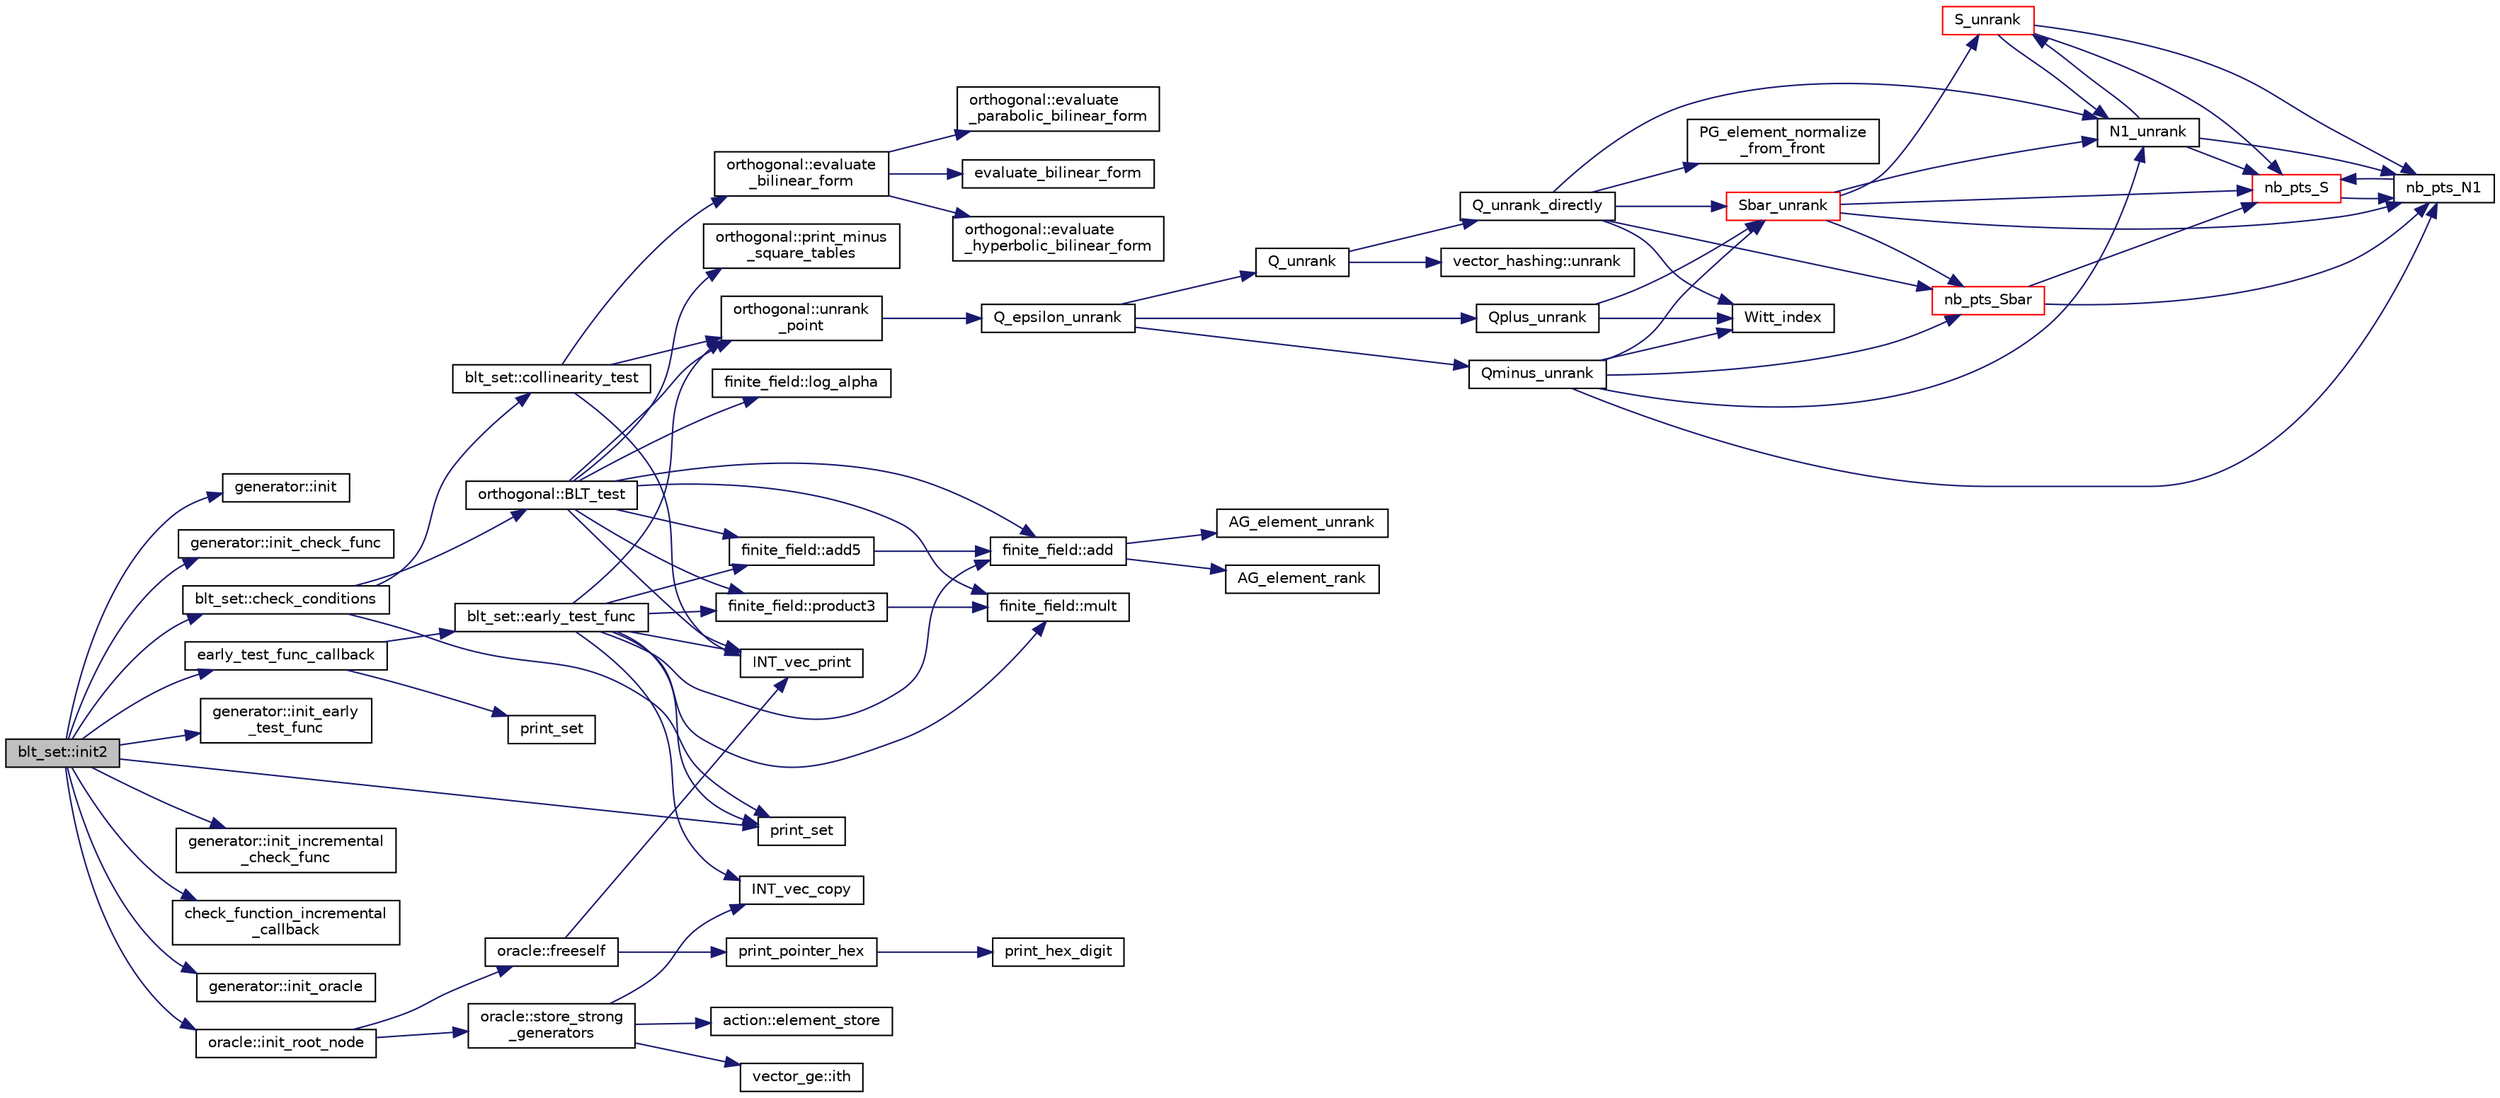 digraph "blt_set::init2"
{
  edge [fontname="Helvetica",fontsize="10",labelfontname="Helvetica",labelfontsize="10"];
  node [fontname="Helvetica",fontsize="10",shape=record];
  rankdir="LR";
  Node1264 [label="blt_set::init2",height=0.2,width=0.4,color="black", fillcolor="grey75", style="filled", fontcolor="black"];
  Node1264 -> Node1265 [color="midnightblue",fontsize="10",style="solid",fontname="Helvetica"];
  Node1265 [label="generator::init",height=0.2,width=0.4,color="black", fillcolor="white", style="filled",URL="$d7/d73/classgenerator.html#aeca1559b4172cae921620768bd62df47"];
  Node1264 -> Node1266 [color="midnightblue",fontsize="10",style="solid",fontname="Helvetica"];
  Node1266 [label="generator::init_check_func",height=0.2,width=0.4,color="black", fillcolor="white", style="filled",URL="$d7/d73/classgenerator.html#aed44ec3121281f847612a646968f0894"];
  Node1264 -> Node1267 [color="midnightblue",fontsize="10",style="solid",fontname="Helvetica"];
  Node1267 [label="blt_set::check_conditions",height=0.2,width=0.4,color="black", fillcolor="white", style="filled",URL="$d1/d3d/classblt__set.html#ad51895e1ed3f1541ed735bc06befd9c1"];
  Node1267 -> Node1268 [color="midnightblue",fontsize="10",style="solid",fontname="Helvetica"];
  Node1268 [label="print_set",height=0.2,width=0.4,color="black", fillcolor="white", style="filled",URL="$d0/dd1/blt_8h.html#a8c1a5fc71aea7ff31d181f0103196a24"];
  Node1267 -> Node1269 [color="midnightblue",fontsize="10",style="solid",fontname="Helvetica"];
  Node1269 [label="blt_set::collinearity_test",height=0.2,width=0.4,color="black", fillcolor="white", style="filled",URL="$d1/d3d/classblt__set.html#a6031271267004d6f16cb6b59f9c31ec2"];
  Node1269 -> Node1270 [color="midnightblue",fontsize="10",style="solid",fontname="Helvetica"];
  Node1270 [label="orthogonal::unrank\l_point",height=0.2,width=0.4,color="black", fillcolor="white", style="filled",URL="$d7/daa/classorthogonal.html#ab655117100f7c66c19817b84ac5ac0a0"];
  Node1270 -> Node1271 [color="midnightblue",fontsize="10",style="solid",fontname="Helvetica"];
  Node1271 [label="Q_epsilon_unrank",height=0.2,width=0.4,color="black", fillcolor="white", style="filled",URL="$d4/d67/geometry_8h.html#af162c4d30d4a6528299e37551c353e7b"];
  Node1271 -> Node1272 [color="midnightblue",fontsize="10",style="solid",fontname="Helvetica"];
  Node1272 [label="Q_unrank",height=0.2,width=0.4,color="black", fillcolor="white", style="filled",URL="$db/da0/lib_2foundations_2geometry_2orthogonal__points_8_c.html#a6d02923d5b54ef796934e753e6f5b65b"];
  Node1272 -> Node1273 [color="midnightblue",fontsize="10",style="solid",fontname="Helvetica"];
  Node1273 [label="vector_hashing::unrank",height=0.2,width=0.4,color="black", fillcolor="white", style="filled",URL="$d8/daa/classvector__hashing.html#abbebd3a96a6d27a34b9b49af99e2ed3d"];
  Node1272 -> Node1274 [color="midnightblue",fontsize="10",style="solid",fontname="Helvetica"];
  Node1274 [label="Q_unrank_directly",height=0.2,width=0.4,color="black", fillcolor="white", style="filled",URL="$db/da0/lib_2foundations_2geometry_2orthogonal__points_8_c.html#a105e7e72249e78fcf0785c69099d90ce"];
  Node1274 -> Node1275 [color="midnightblue",fontsize="10",style="solid",fontname="Helvetica"];
  Node1275 [label="Witt_index",height=0.2,width=0.4,color="black", fillcolor="white", style="filled",URL="$db/da0/lib_2foundations_2geometry_2orthogonal__points_8_c.html#ab3483ecb9859a6758f82b5327da50534"];
  Node1274 -> Node1276 [color="midnightblue",fontsize="10",style="solid",fontname="Helvetica"];
  Node1276 [label="nb_pts_Sbar",height=0.2,width=0.4,color="red", fillcolor="white", style="filled",URL="$db/da0/lib_2foundations_2geometry_2orthogonal__points_8_c.html#a986dda26505c9934c771578b084f67cc"];
  Node1276 -> Node1277 [color="midnightblue",fontsize="10",style="solid",fontname="Helvetica"];
  Node1277 [label="nb_pts_S",height=0.2,width=0.4,color="red", fillcolor="white", style="filled",URL="$db/da0/lib_2foundations_2geometry_2orthogonal__points_8_c.html#a9bc3dec6e722644d182738102c3e04f3"];
  Node1277 -> Node1279 [color="midnightblue",fontsize="10",style="solid",fontname="Helvetica"];
  Node1279 [label="nb_pts_N1",height=0.2,width=0.4,color="black", fillcolor="white", style="filled",URL="$db/da0/lib_2foundations_2geometry_2orthogonal__points_8_c.html#ae0f2e1c76523db67b4ec9629ccc35bc6"];
  Node1279 -> Node1277 [color="midnightblue",fontsize="10",style="solid",fontname="Helvetica"];
  Node1276 -> Node1279 [color="midnightblue",fontsize="10",style="solid",fontname="Helvetica"];
  Node1274 -> Node1281 [color="midnightblue",fontsize="10",style="solid",fontname="Helvetica"];
  Node1281 [label="Sbar_unrank",height=0.2,width=0.4,color="red", fillcolor="white", style="filled",URL="$db/da0/lib_2foundations_2geometry_2orthogonal__points_8_c.html#a65d9b9ccfff12dd92f4f4e8360701c98"];
  Node1281 -> Node1276 [color="midnightblue",fontsize="10",style="solid",fontname="Helvetica"];
  Node1281 -> Node1277 [color="midnightblue",fontsize="10",style="solid",fontname="Helvetica"];
  Node1281 -> Node1282 [color="midnightblue",fontsize="10",style="solid",fontname="Helvetica"];
  Node1282 [label="S_unrank",height=0.2,width=0.4,color="red", fillcolor="white", style="filled",URL="$db/da0/lib_2foundations_2geometry_2orthogonal__points_8_c.html#a18964a35af25f1b4a85f4eaeb1543d92"];
  Node1282 -> Node1277 [color="midnightblue",fontsize="10",style="solid",fontname="Helvetica"];
  Node1282 -> Node1279 [color="midnightblue",fontsize="10",style="solid",fontname="Helvetica"];
  Node1282 -> Node1284 [color="midnightblue",fontsize="10",style="solid",fontname="Helvetica"];
  Node1284 [label="N1_unrank",height=0.2,width=0.4,color="black", fillcolor="white", style="filled",URL="$db/da0/lib_2foundations_2geometry_2orthogonal__points_8_c.html#aa9427e27f7f207c1baff3a34cc5d78cf"];
  Node1284 -> Node1277 [color="midnightblue",fontsize="10",style="solid",fontname="Helvetica"];
  Node1284 -> Node1279 [color="midnightblue",fontsize="10",style="solid",fontname="Helvetica"];
  Node1284 -> Node1282 [color="midnightblue",fontsize="10",style="solid",fontname="Helvetica"];
  Node1281 -> Node1279 [color="midnightblue",fontsize="10",style="solid",fontname="Helvetica"];
  Node1281 -> Node1284 [color="midnightblue",fontsize="10",style="solid",fontname="Helvetica"];
  Node1274 -> Node1289 [color="midnightblue",fontsize="10",style="solid",fontname="Helvetica"];
  Node1289 [label="PG_element_normalize\l_from_front",height=0.2,width=0.4,color="black", fillcolor="white", style="filled",URL="$d4/d67/geometry_8h.html#af675caf5f9975573455c8d93cb56bf95"];
  Node1274 -> Node1284 [color="midnightblue",fontsize="10",style="solid",fontname="Helvetica"];
  Node1271 -> Node1290 [color="midnightblue",fontsize="10",style="solid",fontname="Helvetica"];
  Node1290 [label="Qplus_unrank",height=0.2,width=0.4,color="black", fillcolor="white", style="filled",URL="$db/da0/lib_2foundations_2geometry_2orthogonal__points_8_c.html#ad50512edd586919700e033744b4a03c8"];
  Node1290 -> Node1275 [color="midnightblue",fontsize="10",style="solid",fontname="Helvetica"];
  Node1290 -> Node1281 [color="midnightblue",fontsize="10",style="solid",fontname="Helvetica"];
  Node1271 -> Node1291 [color="midnightblue",fontsize="10",style="solid",fontname="Helvetica"];
  Node1291 [label="Qminus_unrank",height=0.2,width=0.4,color="black", fillcolor="white", style="filled",URL="$db/da0/lib_2foundations_2geometry_2orthogonal__points_8_c.html#ac2dd18f435ab479095b836a483c12c7d"];
  Node1291 -> Node1275 [color="midnightblue",fontsize="10",style="solid",fontname="Helvetica"];
  Node1291 -> Node1276 [color="midnightblue",fontsize="10",style="solid",fontname="Helvetica"];
  Node1291 -> Node1281 [color="midnightblue",fontsize="10",style="solid",fontname="Helvetica"];
  Node1291 -> Node1279 [color="midnightblue",fontsize="10",style="solid",fontname="Helvetica"];
  Node1291 -> Node1284 [color="midnightblue",fontsize="10",style="solid",fontname="Helvetica"];
  Node1269 -> Node1292 [color="midnightblue",fontsize="10",style="solid",fontname="Helvetica"];
  Node1292 [label="INT_vec_print",height=0.2,width=0.4,color="black", fillcolor="white", style="filled",URL="$df/dbf/sajeeb_8_c.html#a79a5901af0b47dd0d694109543c027fe"];
  Node1269 -> Node1293 [color="midnightblue",fontsize="10",style="solid",fontname="Helvetica"];
  Node1293 [label="orthogonal::evaluate\l_bilinear_form",height=0.2,width=0.4,color="black", fillcolor="white", style="filled",URL="$d7/daa/classorthogonal.html#a1cb22ce04ab60e22852f610ec3fe5c98"];
  Node1293 -> Node1294 [color="midnightblue",fontsize="10",style="solid",fontname="Helvetica"];
  Node1294 [label="orthogonal::evaluate\l_hyperbolic_bilinear_form",height=0.2,width=0.4,color="black", fillcolor="white", style="filled",URL="$d7/daa/classorthogonal.html#a839dc01b1c59a23b054ccf70c00cc9c9"];
  Node1293 -> Node1295 [color="midnightblue",fontsize="10",style="solid",fontname="Helvetica"];
  Node1295 [label="orthogonal::evaluate\l_parabolic_bilinear_form",height=0.2,width=0.4,color="black", fillcolor="white", style="filled",URL="$d7/daa/classorthogonal.html#a8ee79da4c853cd384a0028cbebbbe0ee"];
  Node1293 -> Node1296 [color="midnightblue",fontsize="10",style="solid",fontname="Helvetica"];
  Node1296 [label="evaluate_bilinear_form",height=0.2,width=0.4,color="black", fillcolor="white", style="filled",URL="$d4/d67/geometry_8h.html#ab6f6bfa144b4d2700e3ed27497d83d5f"];
  Node1267 -> Node1297 [color="midnightblue",fontsize="10",style="solid",fontname="Helvetica"];
  Node1297 [label="orthogonal::BLT_test",height=0.2,width=0.4,color="black", fillcolor="white", style="filled",URL="$d7/daa/classorthogonal.html#a019329f3f04ea9accbca7f7816183f6a"];
  Node1297 -> Node1292 [color="midnightblue",fontsize="10",style="solid",fontname="Helvetica"];
  Node1297 -> Node1270 [color="midnightblue",fontsize="10",style="solid",fontname="Helvetica"];
  Node1297 -> Node1298 [color="midnightblue",fontsize="10",style="solid",fontname="Helvetica"];
  Node1298 [label="finite_field::add",height=0.2,width=0.4,color="black", fillcolor="white", style="filled",URL="$df/d5a/classfinite__field.html#a8f12328a27500f3c7be0c849ebbc9d14"];
  Node1298 -> Node1299 [color="midnightblue",fontsize="10",style="solid",fontname="Helvetica"];
  Node1299 [label="AG_element_unrank",height=0.2,width=0.4,color="black", fillcolor="white", style="filled",URL="$d4/d67/geometry_8h.html#a4a33b86c87b2879b97cfa1327abe2885"];
  Node1298 -> Node1300 [color="midnightblue",fontsize="10",style="solid",fontname="Helvetica"];
  Node1300 [label="AG_element_rank",height=0.2,width=0.4,color="black", fillcolor="white", style="filled",URL="$d4/d67/geometry_8h.html#ab2ac908d07dd8038fd996e26bdc75c17"];
  Node1297 -> Node1301 [color="midnightblue",fontsize="10",style="solid",fontname="Helvetica"];
  Node1301 [label="finite_field::mult",height=0.2,width=0.4,color="black", fillcolor="white", style="filled",URL="$df/d5a/classfinite__field.html#a24fb5917aa6d4d656fd855b7f44a13b0"];
  Node1297 -> Node1302 [color="midnightblue",fontsize="10",style="solid",fontname="Helvetica"];
  Node1302 [label="finite_field::add5",height=0.2,width=0.4,color="black", fillcolor="white", style="filled",URL="$df/d5a/classfinite__field.html#a65a2509b29f168f5ef4290a551835f75"];
  Node1302 -> Node1298 [color="midnightblue",fontsize="10",style="solid",fontname="Helvetica"];
  Node1297 -> Node1303 [color="midnightblue",fontsize="10",style="solid",fontname="Helvetica"];
  Node1303 [label="finite_field::log_alpha",height=0.2,width=0.4,color="black", fillcolor="white", style="filled",URL="$df/d5a/classfinite__field.html#a446a83ae0d281ddf44215626f0097305"];
  Node1297 -> Node1304 [color="midnightblue",fontsize="10",style="solid",fontname="Helvetica"];
  Node1304 [label="finite_field::product3",height=0.2,width=0.4,color="black", fillcolor="white", style="filled",URL="$df/d5a/classfinite__field.html#ada2d8411665cb720cf2bf78ba41a2f1d"];
  Node1304 -> Node1301 [color="midnightblue",fontsize="10",style="solid",fontname="Helvetica"];
  Node1297 -> Node1305 [color="midnightblue",fontsize="10",style="solid",fontname="Helvetica"];
  Node1305 [label="orthogonal::print_minus\l_square_tables",height=0.2,width=0.4,color="black", fillcolor="white", style="filled",URL="$d7/daa/classorthogonal.html#a4e90d81717bfc7dcd9fd406f36c3057b"];
  Node1264 -> Node1306 [color="midnightblue",fontsize="10",style="solid",fontname="Helvetica"];
  Node1306 [label="generator::init_early\l_test_func",height=0.2,width=0.4,color="black", fillcolor="white", style="filled",URL="$d7/d73/classgenerator.html#a21668968b1375c408ccf4559a9240533"];
  Node1264 -> Node1307 [color="midnightblue",fontsize="10",style="solid",fontname="Helvetica"];
  Node1307 [label="early_test_func_callback",height=0.2,width=0.4,color="black", fillcolor="white", style="filled",URL="$d0/dd1/blt_8h.html#ac5b3d559ae4a7f04c7623f93300574ea"];
  Node1307 -> Node1308 [color="midnightblue",fontsize="10",style="solid",fontname="Helvetica"];
  Node1308 [label="print_set",height=0.2,width=0.4,color="black", fillcolor="white", style="filled",URL="$d1/d45/blt__set2_8_c.html#a8c1a5fc71aea7ff31d181f0103196a24"];
  Node1307 -> Node1309 [color="midnightblue",fontsize="10",style="solid",fontname="Helvetica"];
  Node1309 [label="blt_set::early_test_func",height=0.2,width=0.4,color="black", fillcolor="white", style="filled",URL="$d1/d3d/classblt__set.html#ae13ce00db0bbbf0a157ee02a3aaea3c7"];
  Node1309 -> Node1268 [color="midnightblue",fontsize="10",style="solid",fontname="Helvetica"];
  Node1309 -> Node1292 [color="midnightblue",fontsize="10",style="solid",fontname="Helvetica"];
  Node1309 -> Node1270 [color="midnightblue",fontsize="10",style="solid",fontname="Helvetica"];
  Node1309 -> Node1298 [color="midnightblue",fontsize="10",style="solid",fontname="Helvetica"];
  Node1309 -> Node1310 [color="midnightblue",fontsize="10",style="solid",fontname="Helvetica"];
  Node1310 [label="INT_vec_copy",height=0.2,width=0.4,color="black", fillcolor="white", style="filled",URL="$df/dbf/sajeeb_8_c.html#ac2d875e27e009af6ec04d17254d11075"];
  Node1309 -> Node1301 [color="midnightblue",fontsize="10",style="solid",fontname="Helvetica"];
  Node1309 -> Node1302 [color="midnightblue",fontsize="10",style="solid",fontname="Helvetica"];
  Node1309 -> Node1304 [color="midnightblue",fontsize="10",style="solid",fontname="Helvetica"];
  Node1264 -> Node1311 [color="midnightblue",fontsize="10",style="solid",fontname="Helvetica"];
  Node1311 [label="generator::init_incremental\l_check_func",height=0.2,width=0.4,color="black", fillcolor="white", style="filled",URL="$d7/d73/classgenerator.html#a2884579b5db297fec3f34bec9911bd70"];
  Node1264 -> Node1312 [color="midnightblue",fontsize="10",style="solid",fontname="Helvetica"];
  Node1312 [label="check_function_incremental\l_callback",height=0.2,width=0.4,color="black", fillcolor="white", style="filled",URL="$d0/dd1/blt_8h.html#a87182257b04c108154aaba0054da27bf"];
  Node1264 -> Node1268 [color="midnightblue",fontsize="10",style="solid",fontname="Helvetica"];
  Node1264 -> Node1313 [color="midnightblue",fontsize="10",style="solid",fontname="Helvetica"];
  Node1313 [label="generator::init_oracle",height=0.2,width=0.4,color="black", fillcolor="white", style="filled",URL="$d7/d73/classgenerator.html#aab9339b27020b22ae9655d4413a88e40"];
  Node1264 -> Node1314 [color="midnightblue",fontsize="10",style="solid",fontname="Helvetica"];
  Node1314 [label="oracle::init_root_node",height=0.2,width=0.4,color="black", fillcolor="white", style="filled",URL="$d7/da7/classoracle.html#a39267b7776b0cc2d93cda40fce9813a2"];
  Node1314 -> Node1315 [color="midnightblue",fontsize="10",style="solid",fontname="Helvetica"];
  Node1315 [label="oracle::freeself",height=0.2,width=0.4,color="black", fillcolor="white", style="filled",URL="$d7/da7/classoracle.html#a809f2f45c76a4289aca3d22d05fcacc1"];
  Node1315 -> Node1292 [color="midnightblue",fontsize="10",style="solid",fontname="Helvetica"];
  Node1315 -> Node1316 [color="midnightblue",fontsize="10",style="solid",fontname="Helvetica"];
  Node1316 [label="print_pointer_hex",height=0.2,width=0.4,color="black", fillcolor="white", style="filled",URL="$d5/db4/io__and__os_8h.html#a32add94de62a1d910cc0fc35ed90ab48"];
  Node1316 -> Node1317 [color="midnightblue",fontsize="10",style="solid",fontname="Helvetica"];
  Node1317 [label="print_hex_digit",height=0.2,width=0.4,color="black", fillcolor="white", style="filled",URL="$d4/d74/util_8_c.html#a36c64a828eefed0a0cfdd6186ec92c31"];
  Node1314 -> Node1318 [color="midnightblue",fontsize="10",style="solid",fontname="Helvetica"];
  Node1318 [label="oracle::store_strong\l_generators",height=0.2,width=0.4,color="black", fillcolor="white", style="filled",URL="$d7/da7/classoracle.html#a905d0cad4b33515e581039ed8902b3be"];
  Node1318 -> Node1319 [color="midnightblue",fontsize="10",style="solid",fontname="Helvetica"];
  Node1319 [label="action::element_store",height=0.2,width=0.4,color="black", fillcolor="white", style="filled",URL="$d2/d86/classaction.html#ab969a7009cc85c12f988a18a06b5db64"];
  Node1318 -> Node1320 [color="midnightblue",fontsize="10",style="solid",fontname="Helvetica"];
  Node1320 [label="vector_ge::ith",height=0.2,width=0.4,color="black", fillcolor="white", style="filled",URL="$d4/d6e/classvector__ge.html#a1ff002e8b746a9beb119d57dcd4a15ff"];
  Node1318 -> Node1310 [color="midnightblue",fontsize="10",style="solid",fontname="Helvetica"];
}
